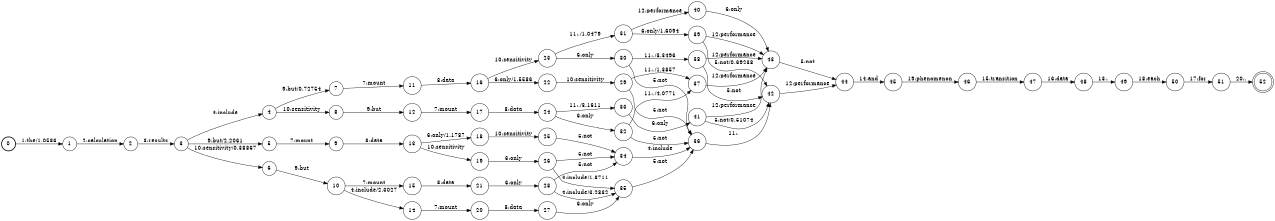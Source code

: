 digraph FST {
rankdir = LR;
size = "8.5,11";
label = "";
center = 1;
orientation = Portrait;
ranksep = "0.4";
nodesep = "0.25";
0 [label = "0", shape = circle, style = bold, fontsize = 14]
	0 -> 1 [label = "1:the/1.0586", fontsize = 14];
1 [label = "1", shape = circle, style = solid, fontsize = 14]
	1 -> 2 [label = "2:calculation", fontsize = 14];
2 [label = "2", shape = circle, style = solid, fontsize = 14]
	2 -> 3 [label = "3:results", fontsize = 14];
3 [label = "3", shape = circle, style = solid, fontsize = 14]
	3 -> 4 [label = "4:include", fontsize = 14];
	3 -> 5 [label = "9:but/2.2061", fontsize = 14];
	3 -> 6 [label = "10:sensitivity/0.38867", fontsize = 14];
4 [label = "4", shape = circle, style = solid, fontsize = 14]
	4 -> 7 [label = "9:but/0.72754", fontsize = 14];
	4 -> 8 [label = "10:sensitivity", fontsize = 14];
5 [label = "5", shape = circle, style = solid, fontsize = 14]
	5 -> 9 [label = "7:mount", fontsize = 14];
6 [label = "6", shape = circle, style = solid, fontsize = 14]
	6 -> 10 [label = "9:but", fontsize = 14];
7 [label = "7", shape = circle, style = solid, fontsize = 14]
	7 -> 11 [label = "7:mount", fontsize = 14];
8 [label = "8", shape = circle, style = solid, fontsize = 14]
	8 -> 12 [label = "9:but", fontsize = 14];
9 [label = "9", shape = circle, style = solid, fontsize = 14]
	9 -> 13 [label = "8:data", fontsize = 14];
10 [label = "10", shape = circle, style = solid, fontsize = 14]
	10 -> 14 [label = "4:include/2.3027", fontsize = 14];
	10 -> 15 [label = "7:mount", fontsize = 14];
11 [label = "11", shape = circle, style = solid, fontsize = 14]
	11 -> 16 [label = "8:data", fontsize = 14];
12 [label = "12", shape = circle, style = solid, fontsize = 14]
	12 -> 17 [label = "7:mount", fontsize = 14];
13 [label = "13", shape = circle, style = solid, fontsize = 14]
	13 -> 18 [label = "6:only/1.1787", fontsize = 14];
	13 -> 19 [label = "10:sensitivity", fontsize = 14];
14 [label = "14", shape = circle, style = solid, fontsize = 14]
	14 -> 20 [label = "7:mount", fontsize = 14];
15 [label = "15", shape = circle, style = solid, fontsize = 14]
	15 -> 21 [label = "8:data", fontsize = 14];
16 [label = "16", shape = circle, style = solid, fontsize = 14]
	16 -> 22 [label = "6:only/1.5586", fontsize = 14];
	16 -> 23 [label = "10:sensitivity", fontsize = 14];
17 [label = "17", shape = circle, style = solid, fontsize = 14]
	17 -> 24 [label = "8:data", fontsize = 14];
18 [label = "18", shape = circle, style = solid, fontsize = 14]
	18 -> 25 [label = "10:sensitivity", fontsize = 14];
19 [label = "19", shape = circle, style = solid, fontsize = 14]
	19 -> 26 [label = "6:only", fontsize = 14];
20 [label = "20", shape = circle, style = solid, fontsize = 14]
	20 -> 27 [label = "8:data", fontsize = 14];
21 [label = "21", shape = circle, style = solid, fontsize = 14]
	21 -> 28 [label = "6:only", fontsize = 14];
22 [label = "22", shape = circle, style = solid, fontsize = 14]
	22 -> 29 [label = "10:sensitivity", fontsize = 14];
23 [label = "23", shape = circle, style = solid, fontsize = 14]
	23 -> 30 [label = "6:only", fontsize = 14];
	23 -> 31 [label = "11:,/1.0479", fontsize = 14];
24 [label = "24", shape = circle, style = solid, fontsize = 14]
	24 -> 32 [label = "6:only", fontsize = 14];
	24 -> 33 [label = "11:,/3.1611", fontsize = 14];
25 [label = "25", shape = circle, style = solid, fontsize = 14]
	25 -> 34 [label = "5:not", fontsize = 14];
26 [label = "26", shape = circle, style = solid, fontsize = 14]
	26 -> 35 [label = "4:include/1.8711", fontsize = 14];
	26 -> 34 [label = "5:not", fontsize = 14];
27 [label = "27", shape = circle, style = solid, fontsize = 14]
	27 -> 35 [label = "6:only", fontsize = 14];
28 [label = "28", shape = circle, style = solid, fontsize = 14]
	28 -> 35 [label = "4:include/3.2832", fontsize = 14];
	28 -> 34 [label = "5:not", fontsize = 14];
29 [label = "29", shape = circle, style = solid, fontsize = 14]
	29 -> 36 [label = "5:not", fontsize = 14];
	29 -> 37 [label = "11:,/1.3857", fontsize = 14];
30 [label = "30", shape = circle, style = solid, fontsize = 14]
	30 -> 36 [label = "5:not", fontsize = 14];
	30 -> 38 [label = "11:,/3.3496", fontsize = 14];
31 [label = "31", shape = circle, style = solid, fontsize = 14]
	31 -> 39 [label = "6:only/1.6094", fontsize = 14];
	31 -> 40 [label = "12:performance", fontsize = 14];
32 [label = "32", shape = circle, style = solid, fontsize = 14]
	32 -> 36 [label = "5:not", fontsize = 14];
	32 -> 37 [label = "11:,/4.0771", fontsize = 14];
33 [label = "33", shape = circle, style = solid, fontsize = 14]
	33 -> 41 [label = "6:only", fontsize = 14];
34 [label = "34", shape = circle, style = solid, fontsize = 14]
	34 -> 36 [label = "4:include", fontsize = 14];
35 [label = "35", shape = circle, style = solid, fontsize = 14]
	35 -> 36 [label = "5:not", fontsize = 14];
36 [label = "36", shape = circle, style = solid, fontsize = 14]
	36 -> 42 [label = "11:,", fontsize = 14];
37 [label = "37", shape = circle, style = solid, fontsize = 14]
	37 -> 43 [label = "12:performance", fontsize = 14];
38 [label = "38", shape = circle, style = solid, fontsize = 14]
	38 -> 42 [label = "5:not", fontsize = 14];
	38 -> 43 [label = "12:performance", fontsize = 14];
39 [label = "39", shape = circle, style = solid, fontsize = 14]
	39 -> 42 [label = "5:not/0.69238", fontsize = 14];
	39 -> 43 [label = "12:performance", fontsize = 14];
40 [label = "40", shape = circle, style = solid, fontsize = 14]
	40 -> 43 [label = "6:only", fontsize = 14];
41 [label = "41", shape = circle, style = solid, fontsize = 14]
	41 -> 42 [label = "5:not/0.51074", fontsize = 14];
	41 -> 43 [label = "12:performance", fontsize = 14];
42 [label = "42", shape = circle, style = solid, fontsize = 14]
	42 -> 44 [label = "12:performance", fontsize = 14];
43 [label = "43", shape = circle, style = solid, fontsize = 14]
	43 -> 44 [label = "5:not", fontsize = 14];
44 [label = "44", shape = circle, style = solid, fontsize = 14]
	44 -> 45 [label = "14:and", fontsize = 14];
45 [label = "45", shape = circle, style = solid, fontsize = 14]
	45 -> 46 [label = "19:phenomenon", fontsize = 14];
46 [label = "46", shape = circle, style = solid, fontsize = 14]
	46 -> 47 [label = "15:transition", fontsize = 14];
47 [label = "47", shape = circle, style = solid, fontsize = 14]
	47 -> 48 [label = "16:data", fontsize = 14];
48 [label = "48", shape = circle, style = solid, fontsize = 14]
	48 -> 49 [label = "13:,", fontsize = 14];
49 [label = "49", shape = circle, style = solid, fontsize = 14]
	49 -> 50 [label = "18:each", fontsize = 14];
50 [label = "50", shape = circle, style = solid, fontsize = 14]
	50 -> 51 [label = "17:for", fontsize = 14];
51 [label = "51", shape = circle, style = solid, fontsize = 14]
	51 -> 52 [label = "20:.", fontsize = 14];
52 [label = "52", shape = doublecircle, style = solid, fontsize = 14]
}
